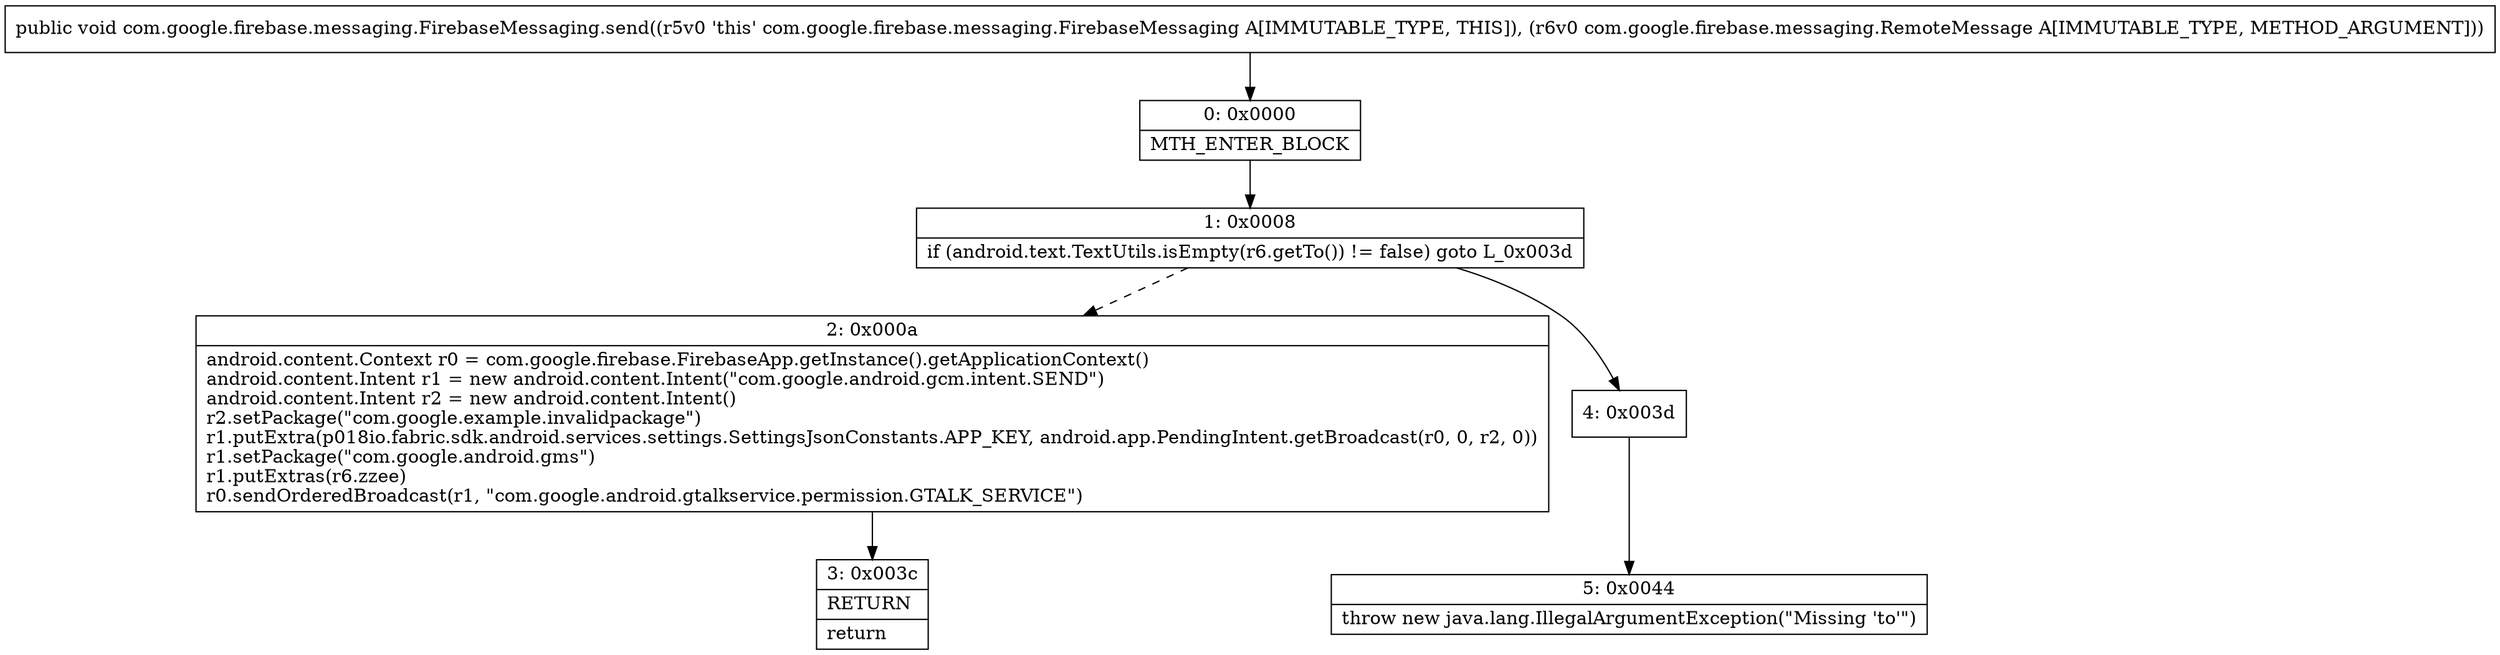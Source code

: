 digraph "CFG forcom.google.firebase.messaging.FirebaseMessaging.send(Lcom\/google\/firebase\/messaging\/RemoteMessage;)V" {
Node_0 [shape=record,label="{0\:\ 0x0000|MTH_ENTER_BLOCK\l}"];
Node_1 [shape=record,label="{1\:\ 0x0008|if (android.text.TextUtils.isEmpty(r6.getTo()) != false) goto L_0x003d\l}"];
Node_2 [shape=record,label="{2\:\ 0x000a|android.content.Context r0 = com.google.firebase.FirebaseApp.getInstance().getApplicationContext()\landroid.content.Intent r1 = new android.content.Intent(\"com.google.android.gcm.intent.SEND\")\landroid.content.Intent r2 = new android.content.Intent()\lr2.setPackage(\"com.google.example.invalidpackage\")\lr1.putExtra(p018io.fabric.sdk.android.services.settings.SettingsJsonConstants.APP_KEY, android.app.PendingIntent.getBroadcast(r0, 0, r2, 0))\lr1.setPackage(\"com.google.android.gms\")\lr1.putExtras(r6.zzee)\lr0.sendOrderedBroadcast(r1, \"com.google.android.gtalkservice.permission.GTALK_SERVICE\")\l}"];
Node_3 [shape=record,label="{3\:\ 0x003c|RETURN\l|return\l}"];
Node_4 [shape=record,label="{4\:\ 0x003d}"];
Node_5 [shape=record,label="{5\:\ 0x0044|throw new java.lang.IllegalArgumentException(\"Missing 'to'\")\l}"];
MethodNode[shape=record,label="{public void com.google.firebase.messaging.FirebaseMessaging.send((r5v0 'this' com.google.firebase.messaging.FirebaseMessaging A[IMMUTABLE_TYPE, THIS]), (r6v0 com.google.firebase.messaging.RemoteMessage A[IMMUTABLE_TYPE, METHOD_ARGUMENT])) }"];
MethodNode -> Node_0;
Node_0 -> Node_1;
Node_1 -> Node_2[style=dashed];
Node_1 -> Node_4;
Node_2 -> Node_3;
Node_4 -> Node_5;
}

